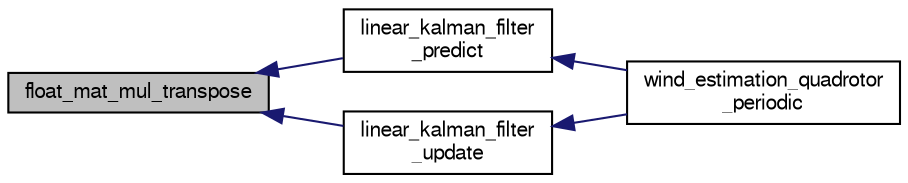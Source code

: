 digraph "float_mat_mul_transpose"
{
  edge [fontname="FreeSans",fontsize="10",labelfontname="FreeSans",labelfontsize="10"];
  node [fontname="FreeSans",fontsize="10",shape=record];
  rankdir="LR";
  Node1 [label="float_mat_mul_transpose",height=0.2,width=0.4,color="black", fillcolor="grey75", style="filled", fontcolor="black"];
  Node1 -> Node2 [dir="back",color="midnightblue",fontsize="10",style="solid",fontname="FreeSans"];
  Node2 [label="linear_kalman_filter\l_predict",height=0.2,width=0.4,color="black", fillcolor="white", style="filled",URL="$linear__kalman__filter_8h.html#a6bade72c15d302f8d7263c3a740931b4",tooltip="Prediction step. "];
  Node2 -> Node3 [dir="back",color="midnightblue",fontsize="10",style="solid",fontname="FreeSans"];
  Node3 [label="wind_estimation_quadrotor\l_periodic",height=0.2,width=0.4,color="black", fillcolor="white", style="filled",URL="$wind__estimation__quadrotor_8h.html#a1a51ee96e2d65f6f7986aba14209781c"];
  Node1 -> Node4 [dir="back",color="midnightblue",fontsize="10",style="solid",fontname="FreeSans"];
  Node4 [label="linear_kalman_filter\l_update",height=0.2,width=0.4,color="black", fillcolor="white", style="filled",URL="$linear__kalman__filter_8h.html#ae9472181c98cf4c330eb6f89d72fa20b",tooltip="Update step. "];
  Node4 -> Node3 [dir="back",color="midnightblue",fontsize="10",style="solid",fontname="FreeSans"];
}
